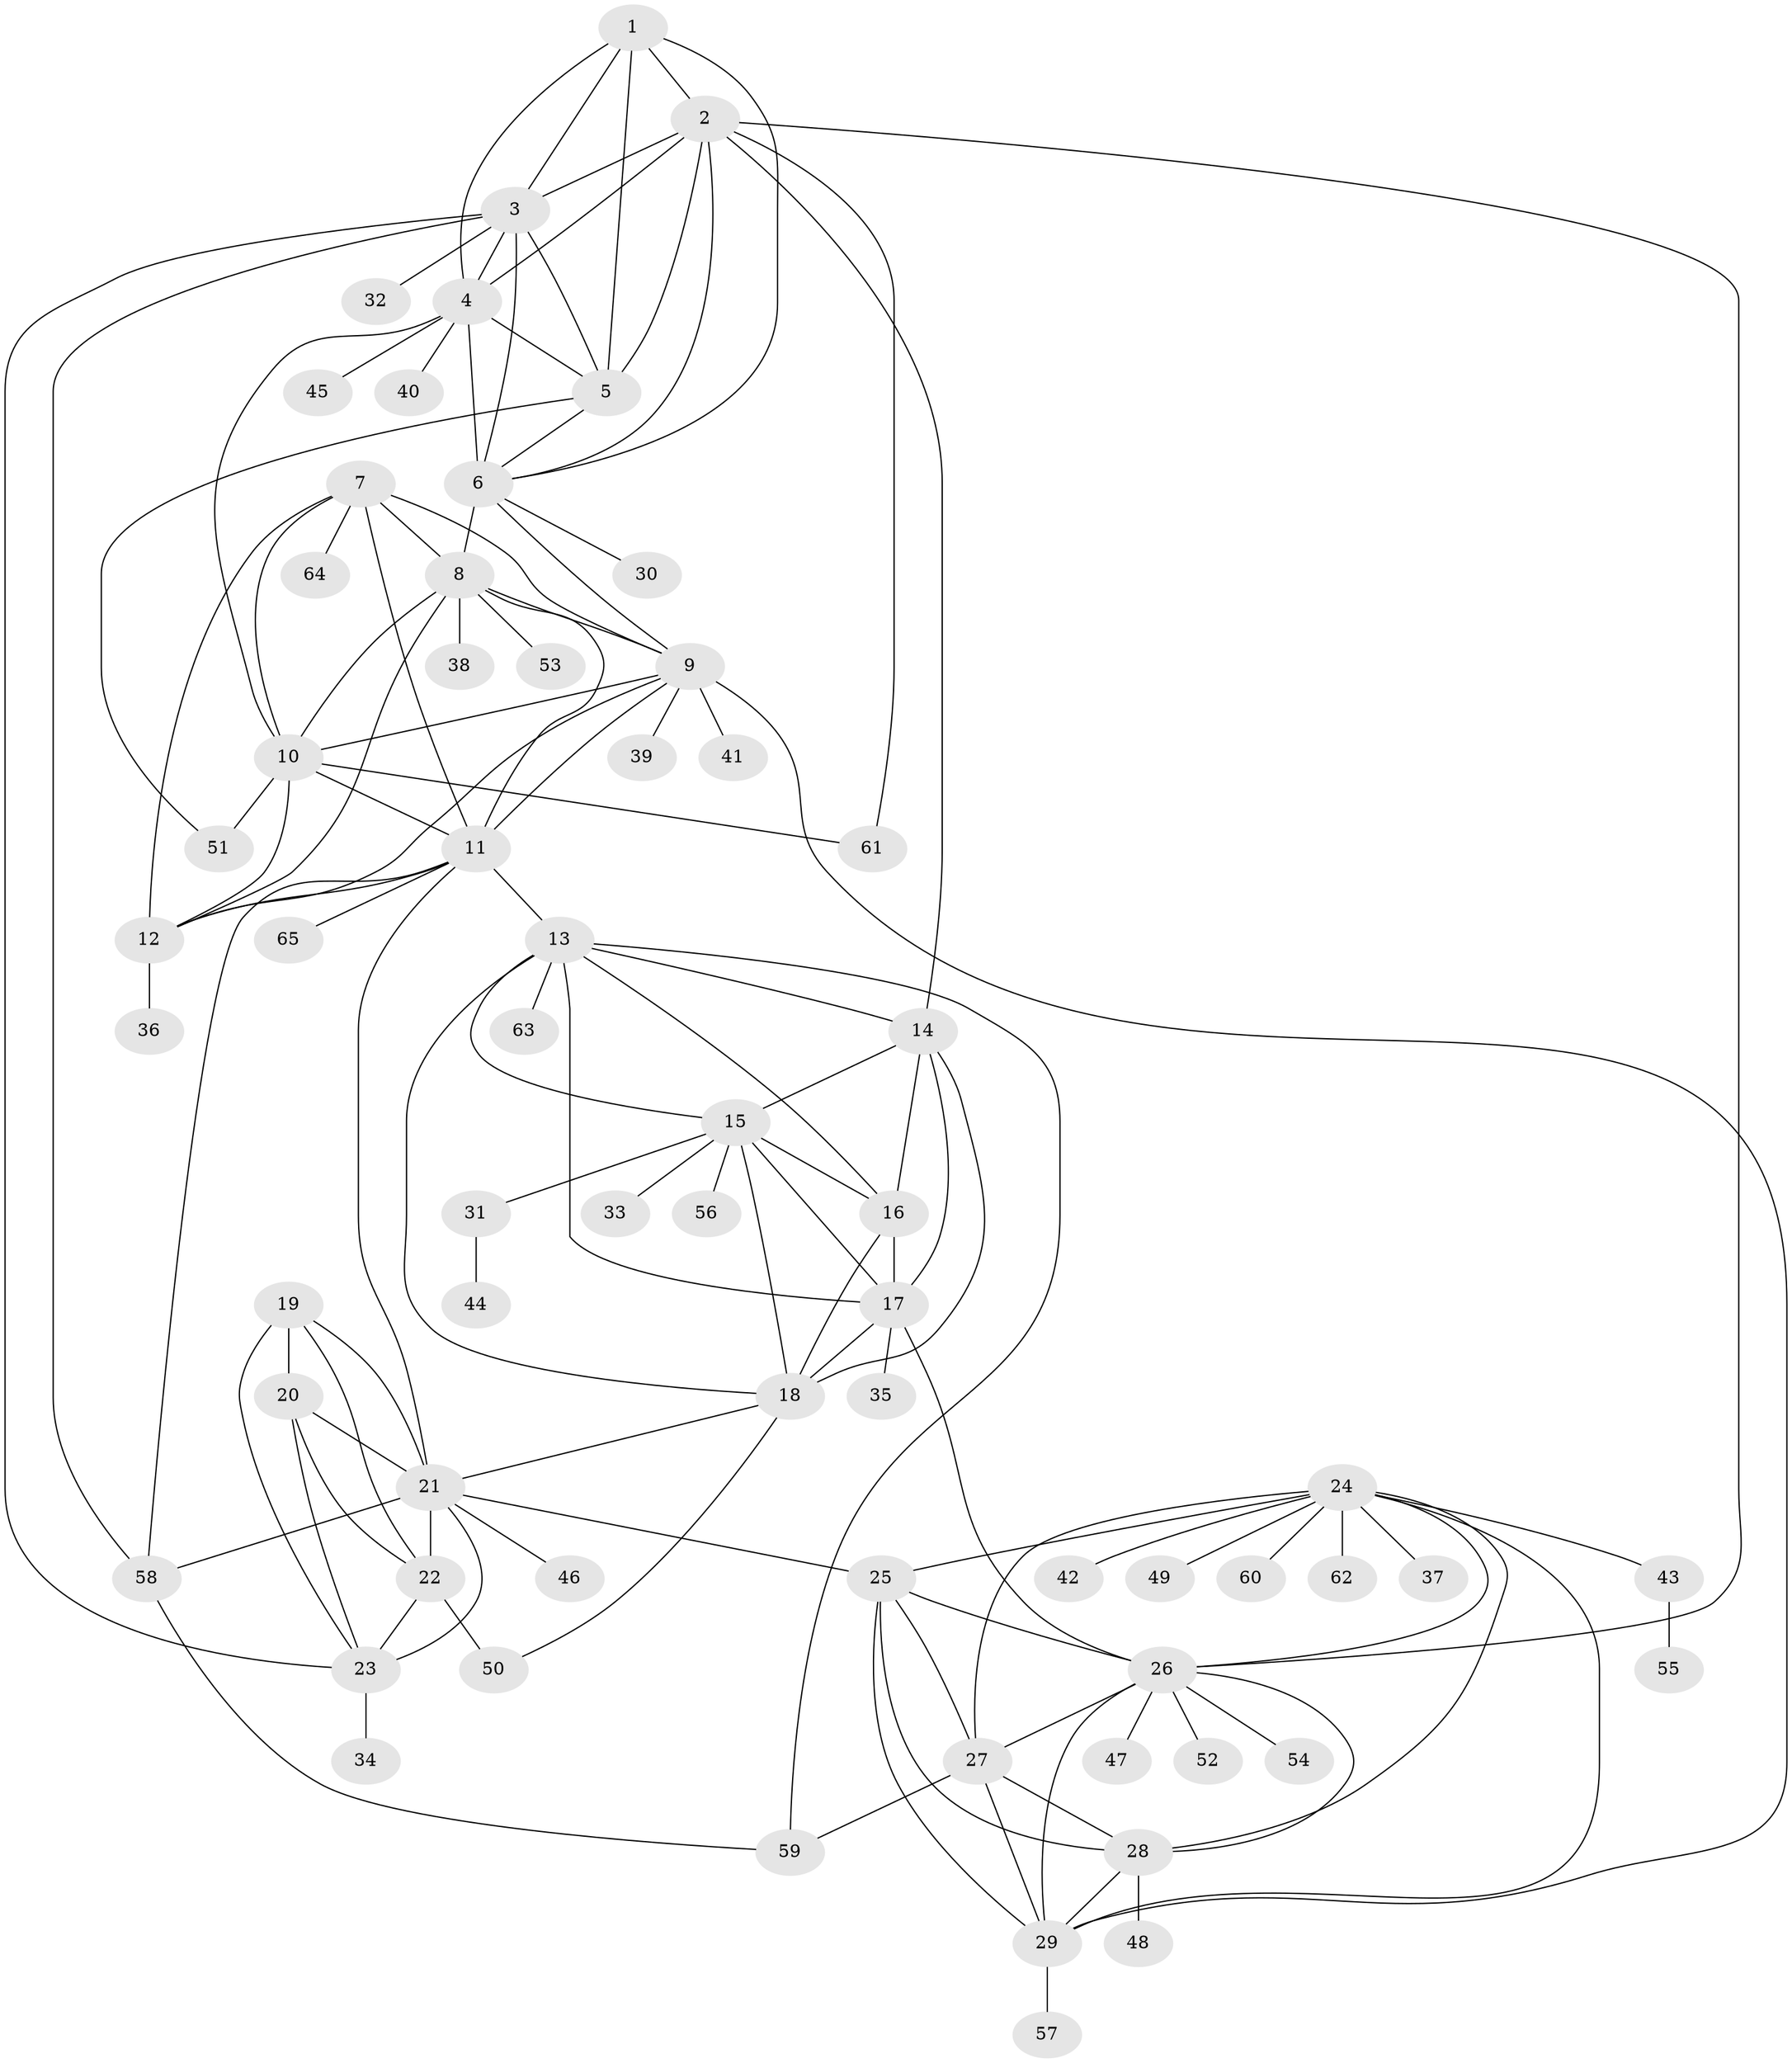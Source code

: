 // original degree distribution, {6: 0.031007751937984496, 9: 0.03875968992248062, 15: 0.007751937984496124, 7: 0.046511627906976744, 12: 0.023255813953488372, 10: 0.023255813953488372, 5: 0.007751937984496124, 8: 0.03875968992248062, 13: 0.007751937984496124, 11: 0.007751937984496124, 2: 0.11627906976744186, 1: 0.6124031007751938, 3: 0.031007751937984496, 4: 0.007751937984496124}
// Generated by graph-tools (version 1.1) at 2025/37/03/09/25 02:37:45]
// undirected, 65 vertices, 125 edges
graph export_dot {
graph [start="1"]
  node [color=gray90,style=filled];
  1;
  2;
  3;
  4;
  5;
  6;
  7;
  8;
  9;
  10;
  11;
  12;
  13;
  14;
  15;
  16;
  17;
  18;
  19;
  20;
  21;
  22;
  23;
  24;
  25;
  26;
  27;
  28;
  29;
  30;
  31;
  32;
  33;
  34;
  35;
  36;
  37;
  38;
  39;
  40;
  41;
  42;
  43;
  44;
  45;
  46;
  47;
  48;
  49;
  50;
  51;
  52;
  53;
  54;
  55;
  56;
  57;
  58;
  59;
  60;
  61;
  62;
  63;
  64;
  65;
  1 -- 2 [weight=1.0];
  1 -- 3 [weight=1.0];
  1 -- 4 [weight=1.0];
  1 -- 5 [weight=1.0];
  1 -- 6 [weight=1.0];
  2 -- 3 [weight=1.0];
  2 -- 4 [weight=1.0];
  2 -- 5 [weight=1.0];
  2 -- 6 [weight=1.0];
  2 -- 14 [weight=1.0];
  2 -- 26 [weight=1.0];
  2 -- 61 [weight=1.0];
  3 -- 4 [weight=1.0];
  3 -- 5 [weight=1.0];
  3 -- 6 [weight=1.0];
  3 -- 23 [weight=1.0];
  3 -- 32 [weight=1.0];
  3 -- 58 [weight=1.0];
  4 -- 5 [weight=1.0];
  4 -- 6 [weight=7.0];
  4 -- 10 [weight=1.0];
  4 -- 40 [weight=1.0];
  4 -- 45 [weight=1.0];
  5 -- 6 [weight=1.0];
  5 -- 51 [weight=1.0];
  6 -- 8 [weight=1.0];
  6 -- 9 [weight=1.0];
  6 -- 30 [weight=1.0];
  7 -- 8 [weight=1.0];
  7 -- 9 [weight=1.0];
  7 -- 10 [weight=1.0];
  7 -- 11 [weight=1.0];
  7 -- 12 [weight=1.0];
  7 -- 64 [weight=1.0];
  8 -- 9 [weight=1.0];
  8 -- 10 [weight=1.0];
  8 -- 11 [weight=1.0];
  8 -- 12 [weight=1.0];
  8 -- 38 [weight=4.0];
  8 -- 53 [weight=1.0];
  9 -- 10 [weight=1.0];
  9 -- 11 [weight=1.0];
  9 -- 12 [weight=1.0];
  9 -- 29 [weight=1.0];
  9 -- 39 [weight=1.0];
  9 -- 41 [weight=1.0];
  10 -- 11 [weight=1.0];
  10 -- 12 [weight=1.0];
  10 -- 51 [weight=1.0];
  10 -- 61 [weight=1.0];
  11 -- 12 [weight=1.0];
  11 -- 13 [weight=1.0];
  11 -- 21 [weight=1.0];
  11 -- 58 [weight=1.0];
  11 -- 65 [weight=1.0];
  12 -- 36 [weight=1.0];
  13 -- 14 [weight=1.0];
  13 -- 15 [weight=1.0];
  13 -- 16 [weight=1.0];
  13 -- 17 [weight=1.0];
  13 -- 18 [weight=1.0];
  13 -- 59 [weight=1.0];
  13 -- 63 [weight=1.0];
  14 -- 15 [weight=1.0];
  14 -- 16 [weight=1.0];
  14 -- 17 [weight=1.0];
  14 -- 18 [weight=1.0];
  15 -- 16 [weight=1.0];
  15 -- 17 [weight=1.0];
  15 -- 18 [weight=1.0];
  15 -- 31 [weight=1.0];
  15 -- 33 [weight=1.0];
  15 -- 56 [weight=1.0];
  16 -- 17 [weight=1.0];
  16 -- 18 [weight=5.0];
  17 -- 18 [weight=1.0];
  17 -- 26 [weight=1.0];
  17 -- 35 [weight=1.0];
  18 -- 21 [weight=1.0];
  18 -- 50 [weight=1.0];
  19 -- 20 [weight=1.0];
  19 -- 21 [weight=2.0];
  19 -- 22 [weight=1.0];
  19 -- 23 [weight=1.0];
  20 -- 21 [weight=2.0];
  20 -- 22 [weight=1.0];
  20 -- 23 [weight=1.0];
  21 -- 22 [weight=8.0];
  21 -- 23 [weight=2.0];
  21 -- 25 [weight=1.0];
  21 -- 46 [weight=1.0];
  21 -- 58 [weight=1.0];
  22 -- 23 [weight=1.0];
  22 -- 50 [weight=1.0];
  23 -- 34 [weight=3.0];
  24 -- 25 [weight=1.0];
  24 -- 26 [weight=1.0];
  24 -- 27 [weight=1.0];
  24 -- 28 [weight=1.0];
  24 -- 29 [weight=1.0];
  24 -- 37 [weight=1.0];
  24 -- 42 [weight=1.0];
  24 -- 43 [weight=1.0];
  24 -- 49 [weight=1.0];
  24 -- 60 [weight=1.0];
  24 -- 62 [weight=1.0];
  25 -- 26 [weight=1.0];
  25 -- 27 [weight=1.0];
  25 -- 28 [weight=1.0];
  25 -- 29 [weight=1.0];
  26 -- 27 [weight=1.0];
  26 -- 28 [weight=1.0];
  26 -- 29 [weight=1.0];
  26 -- 47 [weight=1.0];
  26 -- 52 [weight=1.0];
  26 -- 54 [weight=1.0];
  27 -- 28 [weight=1.0];
  27 -- 29 [weight=1.0];
  27 -- 59 [weight=2.0];
  28 -- 29 [weight=1.0];
  28 -- 48 [weight=2.0];
  29 -- 57 [weight=1.0];
  31 -- 44 [weight=1.0];
  43 -- 55 [weight=1.0];
  58 -- 59 [weight=1.0];
}
